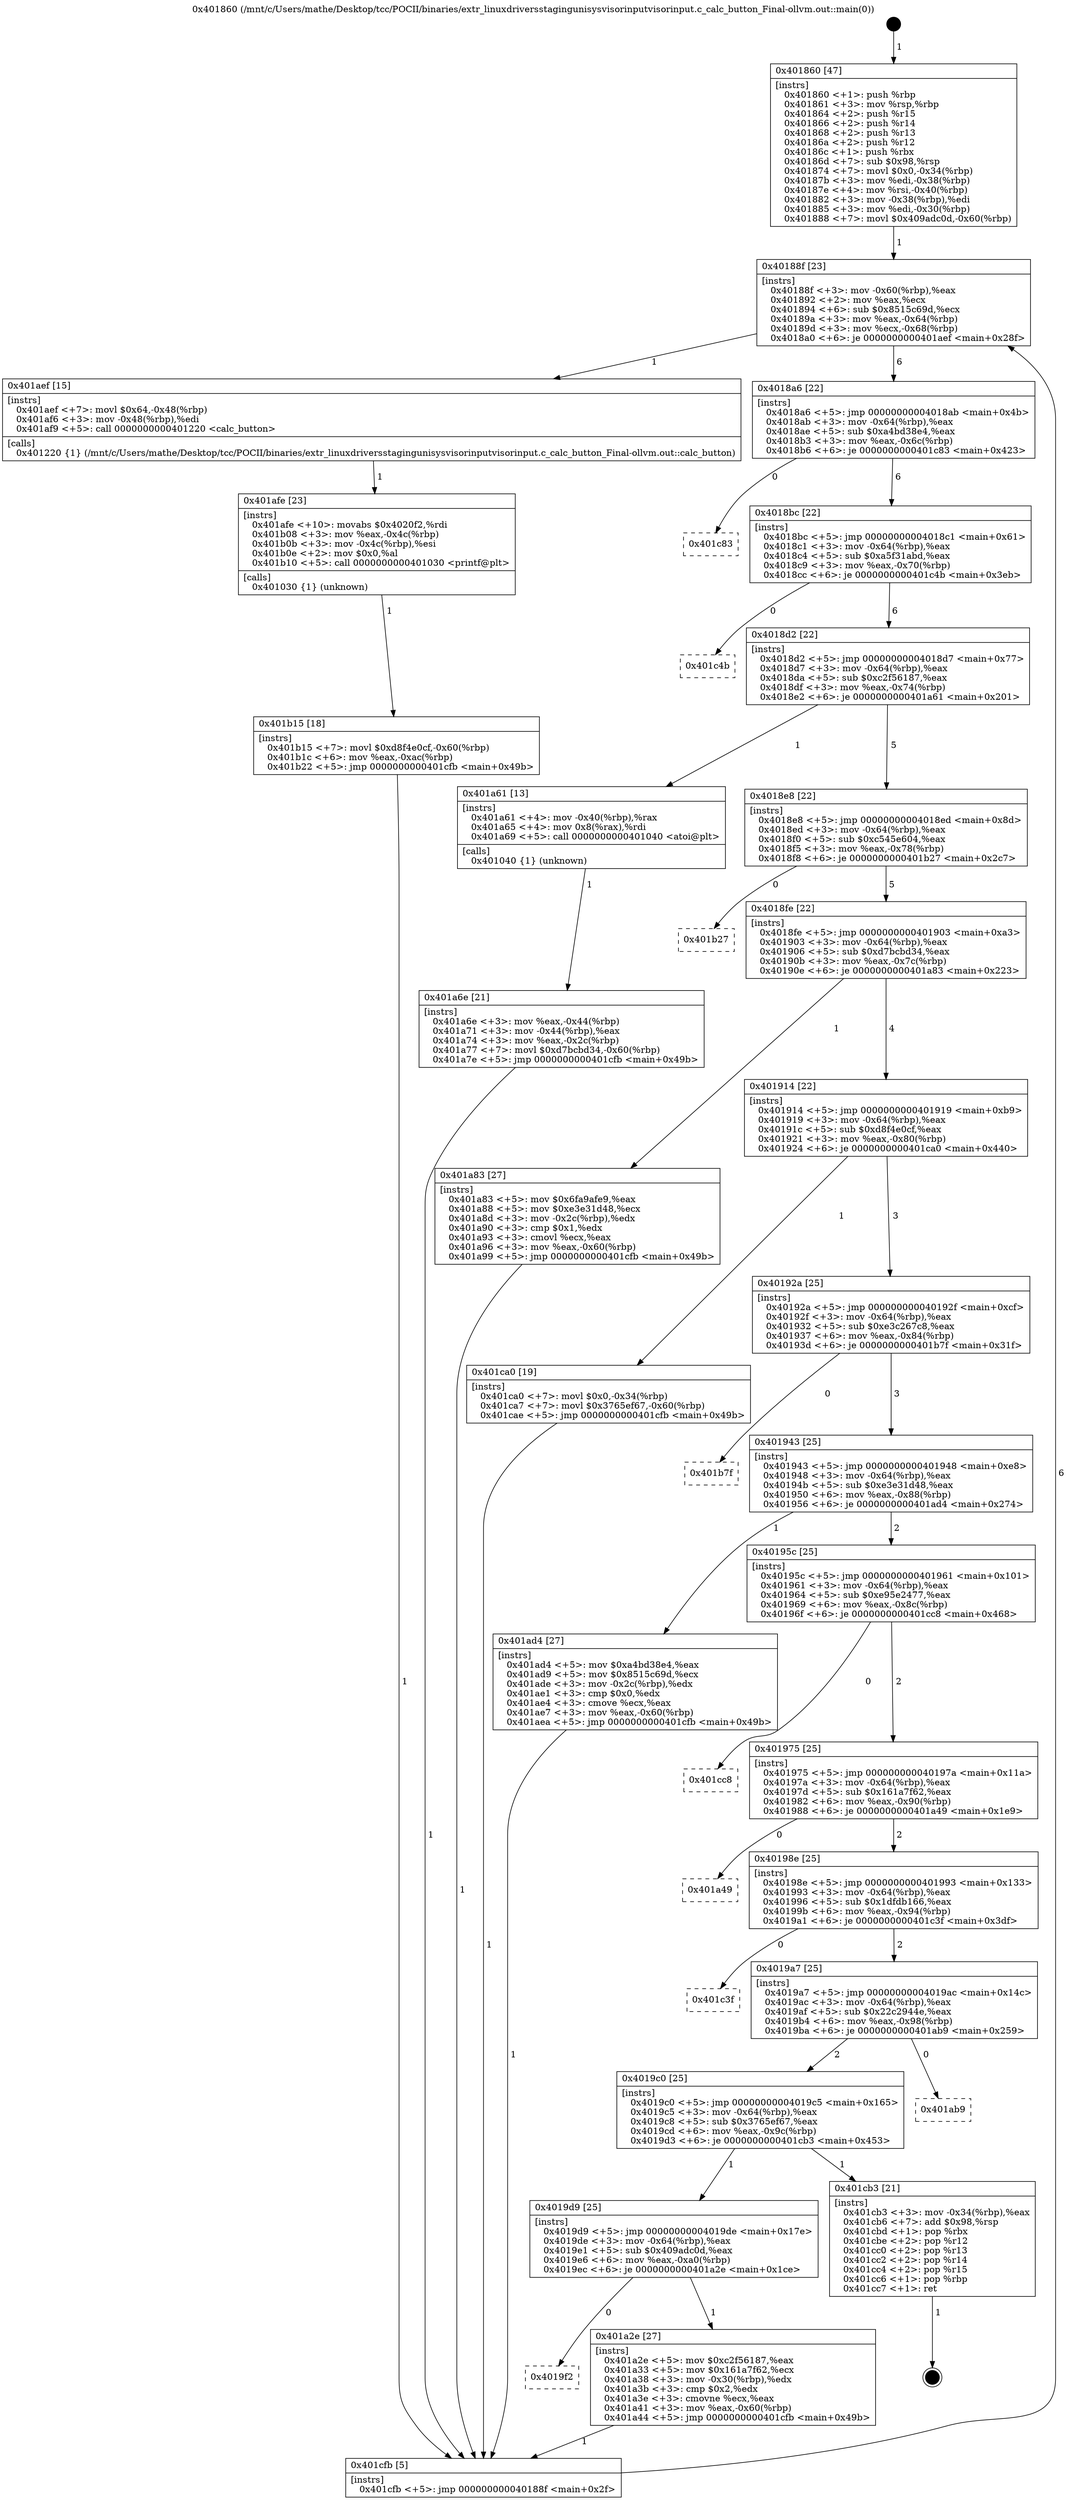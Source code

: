 digraph "0x401860" {
  label = "0x401860 (/mnt/c/Users/mathe/Desktop/tcc/POCII/binaries/extr_linuxdriversstagingunisysvisorinputvisorinput.c_calc_button_Final-ollvm.out::main(0))"
  labelloc = "t"
  node[shape=record]

  Entry [label="",width=0.3,height=0.3,shape=circle,fillcolor=black,style=filled]
  "0x40188f" [label="{
     0x40188f [23]\l
     | [instrs]\l
     &nbsp;&nbsp;0x40188f \<+3\>: mov -0x60(%rbp),%eax\l
     &nbsp;&nbsp;0x401892 \<+2\>: mov %eax,%ecx\l
     &nbsp;&nbsp;0x401894 \<+6\>: sub $0x8515c69d,%ecx\l
     &nbsp;&nbsp;0x40189a \<+3\>: mov %eax,-0x64(%rbp)\l
     &nbsp;&nbsp;0x40189d \<+3\>: mov %ecx,-0x68(%rbp)\l
     &nbsp;&nbsp;0x4018a0 \<+6\>: je 0000000000401aef \<main+0x28f\>\l
  }"]
  "0x401aef" [label="{
     0x401aef [15]\l
     | [instrs]\l
     &nbsp;&nbsp;0x401aef \<+7\>: movl $0x64,-0x48(%rbp)\l
     &nbsp;&nbsp;0x401af6 \<+3\>: mov -0x48(%rbp),%edi\l
     &nbsp;&nbsp;0x401af9 \<+5\>: call 0000000000401220 \<calc_button\>\l
     | [calls]\l
     &nbsp;&nbsp;0x401220 \{1\} (/mnt/c/Users/mathe/Desktop/tcc/POCII/binaries/extr_linuxdriversstagingunisysvisorinputvisorinput.c_calc_button_Final-ollvm.out::calc_button)\l
  }"]
  "0x4018a6" [label="{
     0x4018a6 [22]\l
     | [instrs]\l
     &nbsp;&nbsp;0x4018a6 \<+5\>: jmp 00000000004018ab \<main+0x4b\>\l
     &nbsp;&nbsp;0x4018ab \<+3\>: mov -0x64(%rbp),%eax\l
     &nbsp;&nbsp;0x4018ae \<+5\>: sub $0xa4bd38e4,%eax\l
     &nbsp;&nbsp;0x4018b3 \<+3\>: mov %eax,-0x6c(%rbp)\l
     &nbsp;&nbsp;0x4018b6 \<+6\>: je 0000000000401c83 \<main+0x423\>\l
  }"]
  Exit [label="",width=0.3,height=0.3,shape=circle,fillcolor=black,style=filled,peripheries=2]
  "0x401c83" [label="{
     0x401c83\l
  }", style=dashed]
  "0x4018bc" [label="{
     0x4018bc [22]\l
     | [instrs]\l
     &nbsp;&nbsp;0x4018bc \<+5\>: jmp 00000000004018c1 \<main+0x61\>\l
     &nbsp;&nbsp;0x4018c1 \<+3\>: mov -0x64(%rbp),%eax\l
     &nbsp;&nbsp;0x4018c4 \<+5\>: sub $0xa5f31abd,%eax\l
     &nbsp;&nbsp;0x4018c9 \<+3\>: mov %eax,-0x70(%rbp)\l
     &nbsp;&nbsp;0x4018cc \<+6\>: je 0000000000401c4b \<main+0x3eb\>\l
  }"]
  "0x401b15" [label="{
     0x401b15 [18]\l
     | [instrs]\l
     &nbsp;&nbsp;0x401b15 \<+7\>: movl $0xd8f4e0cf,-0x60(%rbp)\l
     &nbsp;&nbsp;0x401b1c \<+6\>: mov %eax,-0xac(%rbp)\l
     &nbsp;&nbsp;0x401b22 \<+5\>: jmp 0000000000401cfb \<main+0x49b\>\l
  }"]
  "0x401c4b" [label="{
     0x401c4b\l
  }", style=dashed]
  "0x4018d2" [label="{
     0x4018d2 [22]\l
     | [instrs]\l
     &nbsp;&nbsp;0x4018d2 \<+5\>: jmp 00000000004018d7 \<main+0x77\>\l
     &nbsp;&nbsp;0x4018d7 \<+3\>: mov -0x64(%rbp),%eax\l
     &nbsp;&nbsp;0x4018da \<+5\>: sub $0xc2f56187,%eax\l
     &nbsp;&nbsp;0x4018df \<+3\>: mov %eax,-0x74(%rbp)\l
     &nbsp;&nbsp;0x4018e2 \<+6\>: je 0000000000401a61 \<main+0x201\>\l
  }"]
  "0x401afe" [label="{
     0x401afe [23]\l
     | [instrs]\l
     &nbsp;&nbsp;0x401afe \<+10\>: movabs $0x4020f2,%rdi\l
     &nbsp;&nbsp;0x401b08 \<+3\>: mov %eax,-0x4c(%rbp)\l
     &nbsp;&nbsp;0x401b0b \<+3\>: mov -0x4c(%rbp),%esi\l
     &nbsp;&nbsp;0x401b0e \<+2\>: mov $0x0,%al\l
     &nbsp;&nbsp;0x401b10 \<+5\>: call 0000000000401030 \<printf@plt\>\l
     | [calls]\l
     &nbsp;&nbsp;0x401030 \{1\} (unknown)\l
  }"]
  "0x401a61" [label="{
     0x401a61 [13]\l
     | [instrs]\l
     &nbsp;&nbsp;0x401a61 \<+4\>: mov -0x40(%rbp),%rax\l
     &nbsp;&nbsp;0x401a65 \<+4\>: mov 0x8(%rax),%rdi\l
     &nbsp;&nbsp;0x401a69 \<+5\>: call 0000000000401040 \<atoi@plt\>\l
     | [calls]\l
     &nbsp;&nbsp;0x401040 \{1\} (unknown)\l
  }"]
  "0x4018e8" [label="{
     0x4018e8 [22]\l
     | [instrs]\l
     &nbsp;&nbsp;0x4018e8 \<+5\>: jmp 00000000004018ed \<main+0x8d\>\l
     &nbsp;&nbsp;0x4018ed \<+3\>: mov -0x64(%rbp),%eax\l
     &nbsp;&nbsp;0x4018f0 \<+5\>: sub $0xc545e604,%eax\l
     &nbsp;&nbsp;0x4018f5 \<+3\>: mov %eax,-0x78(%rbp)\l
     &nbsp;&nbsp;0x4018f8 \<+6\>: je 0000000000401b27 \<main+0x2c7\>\l
  }"]
  "0x401a6e" [label="{
     0x401a6e [21]\l
     | [instrs]\l
     &nbsp;&nbsp;0x401a6e \<+3\>: mov %eax,-0x44(%rbp)\l
     &nbsp;&nbsp;0x401a71 \<+3\>: mov -0x44(%rbp),%eax\l
     &nbsp;&nbsp;0x401a74 \<+3\>: mov %eax,-0x2c(%rbp)\l
     &nbsp;&nbsp;0x401a77 \<+7\>: movl $0xd7bcbd34,-0x60(%rbp)\l
     &nbsp;&nbsp;0x401a7e \<+5\>: jmp 0000000000401cfb \<main+0x49b\>\l
  }"]
  "0x401b27" [label="{
     0x401b27\l
  }", style=dashed]
  "0x4018fe" [label="{
     0x4018fe [22]\l
     | [instrs]\l
     &nbsp;&nbsp;0x4018fe \<+5\>: jmp 0000000000401903 \<main+0xa3\>\l
     &nbsp;&nbsp;0x401903 \<+3\>: mov -0x64(%rbp),%eax\l
     &nbsp;&nbsp;0x401906 \<+5\>: sub $0xd7bcbd34,%eax\l
     &nbsp;&nbsp;0x40190b \<+3\>: mov %eax,-0x7c(%rbp)\l
     &nbsp;&nbsp;0x40190e \<+6\>: je 0000000000401a83 \<main+0x223\>\l
  }"]
  "0x401860" [label="{
     0x401860 [47]\l
     | [instrs]\l
     &nbsp;&nbsp;0x401860 \<+1\>: push %rbp\l
     &nbsp;&nbsp;0x401861 \<+3\>: mov %rsp,%rbp\l
     &nbsp;&nbsp;0x401864 \<+2\>: push %r15\l
     &nbsp;&nbsp;0x401866 \<+2\>: push %r14\l
     &nbsp;&nbsp;0x401868 \<+2\>: push %r13\l
     &nbsp;&nbsp;0x40186a \<+2\>: push %r12\l
     &nbsp;&nbsp;0x40186c \<+1\>: push %rbx\l
     &nbsp;&nbsp;0x40186d \<+7\>: sub $0x98,%rsp\l
     &nbsp;&nbsp;0x401874 \<+7\>: movl $0x0,-0x34(%rbp)\l
     &nbsp;&nbsp;0x40187b \<+3\>: mov %edi,-0x38(%rbp)\l
     &nbsp;&nbsp;0x40187e \<+4\>: mov %rsi,-0x40(%rbp)\l
     &nbsp;&nbsp;0x401882 \<+3\>: mov -0x38(%rbp),%edi\l
     &nbsp;&nbsp;0x401885 \<+3\>: mov %edi,-0x30(%rbp)\l
     &nbsp;&nbsp;0x401888 \<+7\>: movl $0x409adc0d,-0x60(%rbp)\l
  }"]
  "0x401a83" [label="{
     0x401a83 [27]\l
     | [instrs]\l
     &nbsp;&nbsp;0x401a83 \<+5\>: mov $0x6fa9afe9,%eax\l
     &nbsp;&nbsp;0x401a88 \<+5\>: mov $0xe3e31d48,%ecx\l
     &nbsp;&nbsp;0x401a8d \<+3\>: mov -0x2c(%rbp),%edx\l
     &nbsp;&nbsp;0x401a90 \<+3\>: cmp $0x1,%edx\l
     &nbsp;&nbsp;0x401a93 \<+3\>: cmovl %ecx,%eax\l
     &nbsp;&nbsp;0x401a96 \<+3\>: mov %eax,-0x60(%rbp)\l
     &nbsp;&nbsp;0x401a99 \<+5\>: jmp 0000000000401cfb \<main+0x49b\>\l
  }"]
  "0x401914" [label="{
     0x401914 [22]\l
     | [instrs]\l
     &nbsp;&nbsp;0x401914 \<+5\>: jmp 0000000000401919 \<main+0xb9\>\l
     &nbsp;&nbsp;0x401919 \<+3\>: mov -0x64(%rbp),%eax\l
     &nbsp;&nbsp;0x40191c \<+5\>: sub $0xd8f4e0cf,%eax\l
     &nbsp;&nbsp;0x401921 \<+3\>: mov %eax,-0x80(%rbp)\l
     &nbsp;&nbsp;0x401924 \<+6\>: je 0000000000401ca0 \<main+0x440\>\l
  }"]
  "0x401cfb" [label="{
     0x401cfb [5]\l
     | [instrs]\l
     &nbsp;&nbsp;0x401cfb \<+5\>: jmp 000000000040188f \<main+0x2f\>\l
  }"]
  "0x401ca0" [label="{
     0x401ca0 [19]\l
     | [instrs]\l
     &nbsp;&nbsp;0x401ca0 \<+7\>: movl $0x0,-0x34(%rbp)\l
     &nbsp;&nbsp;0x401ca7 \<+7\>: movl $0x3765ef67,-0x60(%rbp)\l
     &nbsp;&nbsp;0x401cae \<+5\>: jmp 0000000000401cfb \<main+0x49b\>\l
  }"]
  "0x40192a" [label="{
     0x40192a [25]\l
     | [instrs]\l
     &nbsp;&nbsp;0x40192a \<+5\>: jmp 000000000040192f \<main+0xcf\>\l
     &nbsp;&nbsp;0x40192f \<+3\>: mov -0x64(%rbp),%eax\l
     &nbsp;&nbsp;0x401932 \<+5\>: sub $0xe3c267c8,%eax\l
     &nbsp;&nbsp;0x401937 \<+6\>: mov %eax,-0x84(%rbp)\l
     &nbsp;&nbsp;0x40193d \<+6\>: je 0000000000401b7f \<main+0x31f\>\l
  }"]
  "0x4019f2" [label="{
     0x4019f2\l
  }", style=dashed]
  "0x401b7f" [label="{
     0x401b7f\l
  }", style=dashed]
  "0x401943" [label="{
     0x401943 [25]\l
     | [instrs]\l
     &nbsp;&nbsp;0x401943 \<+5\>: jmp 0000000000401948 \<main+0xe8\>\l
     &nbsp;&nbsp;0x401948 \<+3\>: mov -0x64(%rbp),%eax\l
     &nbsp;&nbsp;0x40194b \<+5\>: sub $0xe3e31d48,%eax\l
     &nbsp;&nbsp;0x401950 \<+6\>: mov %eax,-0x88(%rbp)\l
     &nbsp;&nbsp;0x401956 \<+6\>: je 0000000000401ad4 \<main+0x274\>\l
  }"]
  "0x401a2e" [label="{
     0x401a2e [27]\l
     | [instrs]\l
     &nbsp;&nbsp;0x401a2e \<+5\>: mov $0xc2f56187,%eax\l
     &nbsp;&nbsp;0x401a33 \<+5\>: mov $0x161a7f62,%ecx\l
     &nbsp;&nbsp;0x401a38 \<+3\>: mov -0x30(%rbp),%edx\l
     &nbsp;&nbsp;0x401a3b \<+3\>: cmp $0x2,%edx\l
     &nbsp;&nbsp;0x401a3e \<+3\>: cmovne %ecx,%eax\l
     &nbsp;&nbsp;0x401a41 \<+3\>: mov %eax,-0x60(%rbp)\l
     &nbsp;&nbsp;0x401a44 \<+5\>: jmp 0000000000401cfb \<main+0x49b\>\l
  }"]
  "0x401ad4" [label="{
     0x401ad4 [27]\l
     | [instrs]\l
     &nbsp;&nbsp;0x401ad4 \<+5\>: mov $0xa4bd38e4,%eax\l
     &nbsp;&nbsp;0x401ad9 \<+5\>: mov $0x8515c69d,%ecx\l
     &nbsp;&nbsp;0x401ade \<+3\>: mov -0x2c(%rbp),%edx\l
     &nbsp;&nbsp;0x401ae1 \<+3\>: cmp $0x0,%edx\l
     &nbsp;&nbsp;0x401ae4 \<+3\>: cmove %ecx,%eax\l
     &nbsp;&nbsp;0x401ae7 \<+3\>: mov %eax,-0x60(%rbp)\l
     &nbsp;&nbsp;0x401aea \<+5\>: jmp 0000000000401cfb \<main+0x49b\>\l
  }"]
  "0x40195c" [label="{
     0x40195c [25]\l
     | [instrs]\l
     &nbsp;&nbsp;0x40195c \<+5\>: jmp 0000000000401961 \<main+0x101\>\l
     &nbsp;&nbsp;0x401961 \<+3\>: mov -0x64(%rbp),%eax\l
     &nbsp;&nbsp;0x401964 \<+5\>: sub $0xe95e2477,%eax\l
     &nbsp;&nbsp;0x401969 \<+6\>: mov %eax,-0x8c(%rbp)\l
     &nbsp;&nbsp;0x40196f \<+6\>: je 0000000000401cc8 \<main+0x468\>\l
  }"]
  "0x4019d9" [label="{
     0x4019d9 [25]\l
     | [instrs]\l
     &nbsp;&nbsp;0x4019d9 \<+5\>: jmp 00000000004019de \<main+0x17e\>\l
     &nbsp;&nbsp;0x4019de \<+3\>: mov -0x64(%rbp),%eax\l
     &nbsp;&nbsp;0x4019e1 \<+5\>: sub $0x409adc0d,%eax\l
     &nbsp;&nbsp;0x4019e6 \<+6\>: mov %eax,-0xa0(%rbp)\l
     &nbsp;&nbsp;0x4019ec \<+6\>: je 0000000000401a2e \<main+0x1ce\>\l
  }"]
  "0x401cc8" [label="{
     0x401cc8\l
  }", style=dashed]
  "0x401975" [label="{
     0x401975 [25]\l
     | [instrs]\l
     &nbsp;&nbsp;0x401975 \<+5\>: jmp 000000000040197a \<main+0x11a\>\l
     &nbsp;&nbsp;0x40197a \<+3\>: mov -0x64(%rbp),%eax\l
     &nbsp;&nbsp;0x40197d \<+5\>: sub $0x161a7f62,%eax\l
     &nbsp;&nbsp;0x401982 \<+6\>: mov %eax,-0x90(%rbp)\l
     &nbsp;&nbsp;0x401988 \<+6\>: je 0000000000401a49 \<main+0x1e9\>\l
  }"]
  "0x401cb3" [label="{
     0x401cb3 [21]\l
     | [instrs]\l
     &nbsp;&nbsp;0x401cb3 \<+3\>: mov -0x34(%rbp),%eax\l
     &nbsp;&nbsp;0x401cb6 \<+7\>: add $0x98,%rsp\l
     &nbsp;&nbsp;0x401cbd \<+1\>: pop %rbx\l
     &nbsp;&nbsp;0x401cbe \<+2\>: pop %r12\l
     &nbsp;&nbsp;0x401cc0 \<+2\>: pop %r13\l
     &nbsp;&nbsp;0x401cc2 \<+2\>: pop %r14\l
     &nbsp;&nbsp;0x401cc4 \<+2\>: pop %r15\l
     &nbsp;&nbsp;0x401cc6 \<+1\>: pop %rbp\l
     &nbsp;&nbsp;0x401cc7 \<+1\>: ret\l
  }"]
  "0x401a49" [label="{
     0x401a49\l
  }", style=dashed]
  "0x40198e" [label="{
     0x40198e [25]\l
     | [instrs]\l
     &nbsp;&nbsp;0x40198e \<+5\>: jmp 0000000000401993 \<main+0x133\>\l
     &nbsp;&nbsp;0x401993 \<+3\>: mov -0x64(%rbp),%eax\l
     &nbsp;&nbsp;0x401996 \<+5\>: sub $0x1dfdb166,%eax\l
     &nbsp;&nbsp;0x40199b \<+6\>: mov %eax,-0x94(%rbp)\l
     &nbsp;&nbsp;0x4019a1 \<+6\>: je 0000000000401c3f \<main+0x3df\>\l
  }"]
  "0x4019c0" [label="{
     0x4019c0 [25]\l
     | [instrs]\l
     &nbsp;&nbsp;0x4019c0 \<+5\>: jmp 00000000004019c5 \<main+0x165\>\l
     &nbsp;&nbsp;0x4019c5 \<+3\>: mov -0x64(%rbp),%eax\l
     &nbsp;&nbsp;0x4019c8 \<+5\>: sub $0x3765ef67,%eax\l
     &nbsp;&nbsp;0x4019cd \<+6\>: mov %eax,-0x9c(%rbp)\l
     &nbsp;&nbsp;0x4019d3 \<+6\>: je 0000000000401cb3 \<main+0x453\>\l
  }"]
  "0x401c3f" [label="{
     0x401c3f\l
  }", style=dashed]
  "0x4019a7" [label="{
     0x4019a7 [25]\l
     | [instrs]\l
     &nbsp;&nbsp;0x4019a7 \<+5\>: jmp 00000000004019ac \<main+0x14c\>\l
     &nbsp;&nbsp;0x4019ac \<+3\>: mov -0x64(%rbp),%eax\l
     &nbsp;&nbsp;0x4019af \<+5\>: sub $0x22c2944e,%eax\l
     &nbsp;&nbsp;0x4019b4 \<+6\>: mov %eax,-0x98(%rbp)\l
     &nbsp;&nbsp;0x4019ba \<+6\>: je 0000000000401ab9 \<main+0x259\>\l
  }"]
  "0x401ab9" [label="{
     0x401ab9\l
  }", style=dashed]
  Entry -> "0x401860" [label=" 1"]
  "0x40188f" -> "0x401aef" [label=" 1"]
  "0x40188f" -> "0x4018a6" [label=" 6"]
  "0x401cb3" -> Exit [label=" 1"]
  "0x4018a6" -> "0x401c83" [label=" 0"]
  "0x4018a6" -> "0x4018bc" [label=" 6"]
  "0x401ca0" -> "0x401cfb" [label=" 1"]
  "0x4018bc" -> "0x401c4b" [label=" 0"]
  "0x4018bc" -> "0x4018d2" [label=" 6"]
  "0x401b15" -> "0x401cfb" [label=" 1"]
  "0x4018d2" -> "0x401a61" [label=" 1"]
  "0x4018d2" -> "0x4018e8" [label=" 5"]
  "0x401afe" -> "0x401b15" [label=" 1"]
  "0x4018e8" -> "0x401b27" [label=" 0"]
  "0x4018e8" -> "0x4018fe" [label=" 5"]
  "0x401aef" -> "0x401afe" [label=" 1"]
  "0x4018fe" -> "0x401a83" [label=" 1"]
  "0x4018fe" -> "0x401914" [label=" 4"]
  "0x401ad4" -> "0x401cfb" [label=" 1"]
  "0x401914" -> "0x401ca0" [label=" 1"]
  "0x401914" -> "0x40192a" [label=" 3"]
  "0x401a83" -> "0x401cfb" [label=" 1"]
  "0x40192a" -> "0x401b7f" [label=" 0"]
  "0x40192a" -> "0x401943" [label=" 3"]
  "0x401a6e" -> "0x401cfb" [label=" 1"]
  "0x401943" -> "0x401ad4" [label=" 1"]
  "0x401943" -> "0x40195c" [label=" 2"]
  "0x401a61" -> "0x401a6e" [label=" 1"]
  "0x40195c" -> "0x401cc8" [label=" 0"]
  "0x40195c" -> "0x401975" [label=" 2"]
  "0x401860" -> "0x40188f" [label=" 1"]
  "0x401975" -> "0x401a49" [label=" 0"]
  "0x401975" -> "0x40198e" [label=" 2"]
  "0x401a2e" -> "0x401cfb" [label=" 1"]
  "0x40198e" -> "0x401c3f" [label=" 0"]
  "0x40198e" -> "0x4019a7" [label=" 2"]
  "0x4019d9" -> "0x401a2e" [label=" 1"]
  "0x4019a7" -> "0x401ab9" [label=" 0"]
  "0x4019a7" -> "0x4019c0" [label=" 2"]
  "0x4019d9" -> "0x4019f2" [label=" 0"]
  "0x4019c0" -> "0x401cb3" [label=" 1"]
  "0x4019c0" -> "0x4019d9" [label=" 1"]
  "0x401cfb" -> "0x40188f" [label=" 6"]
}
